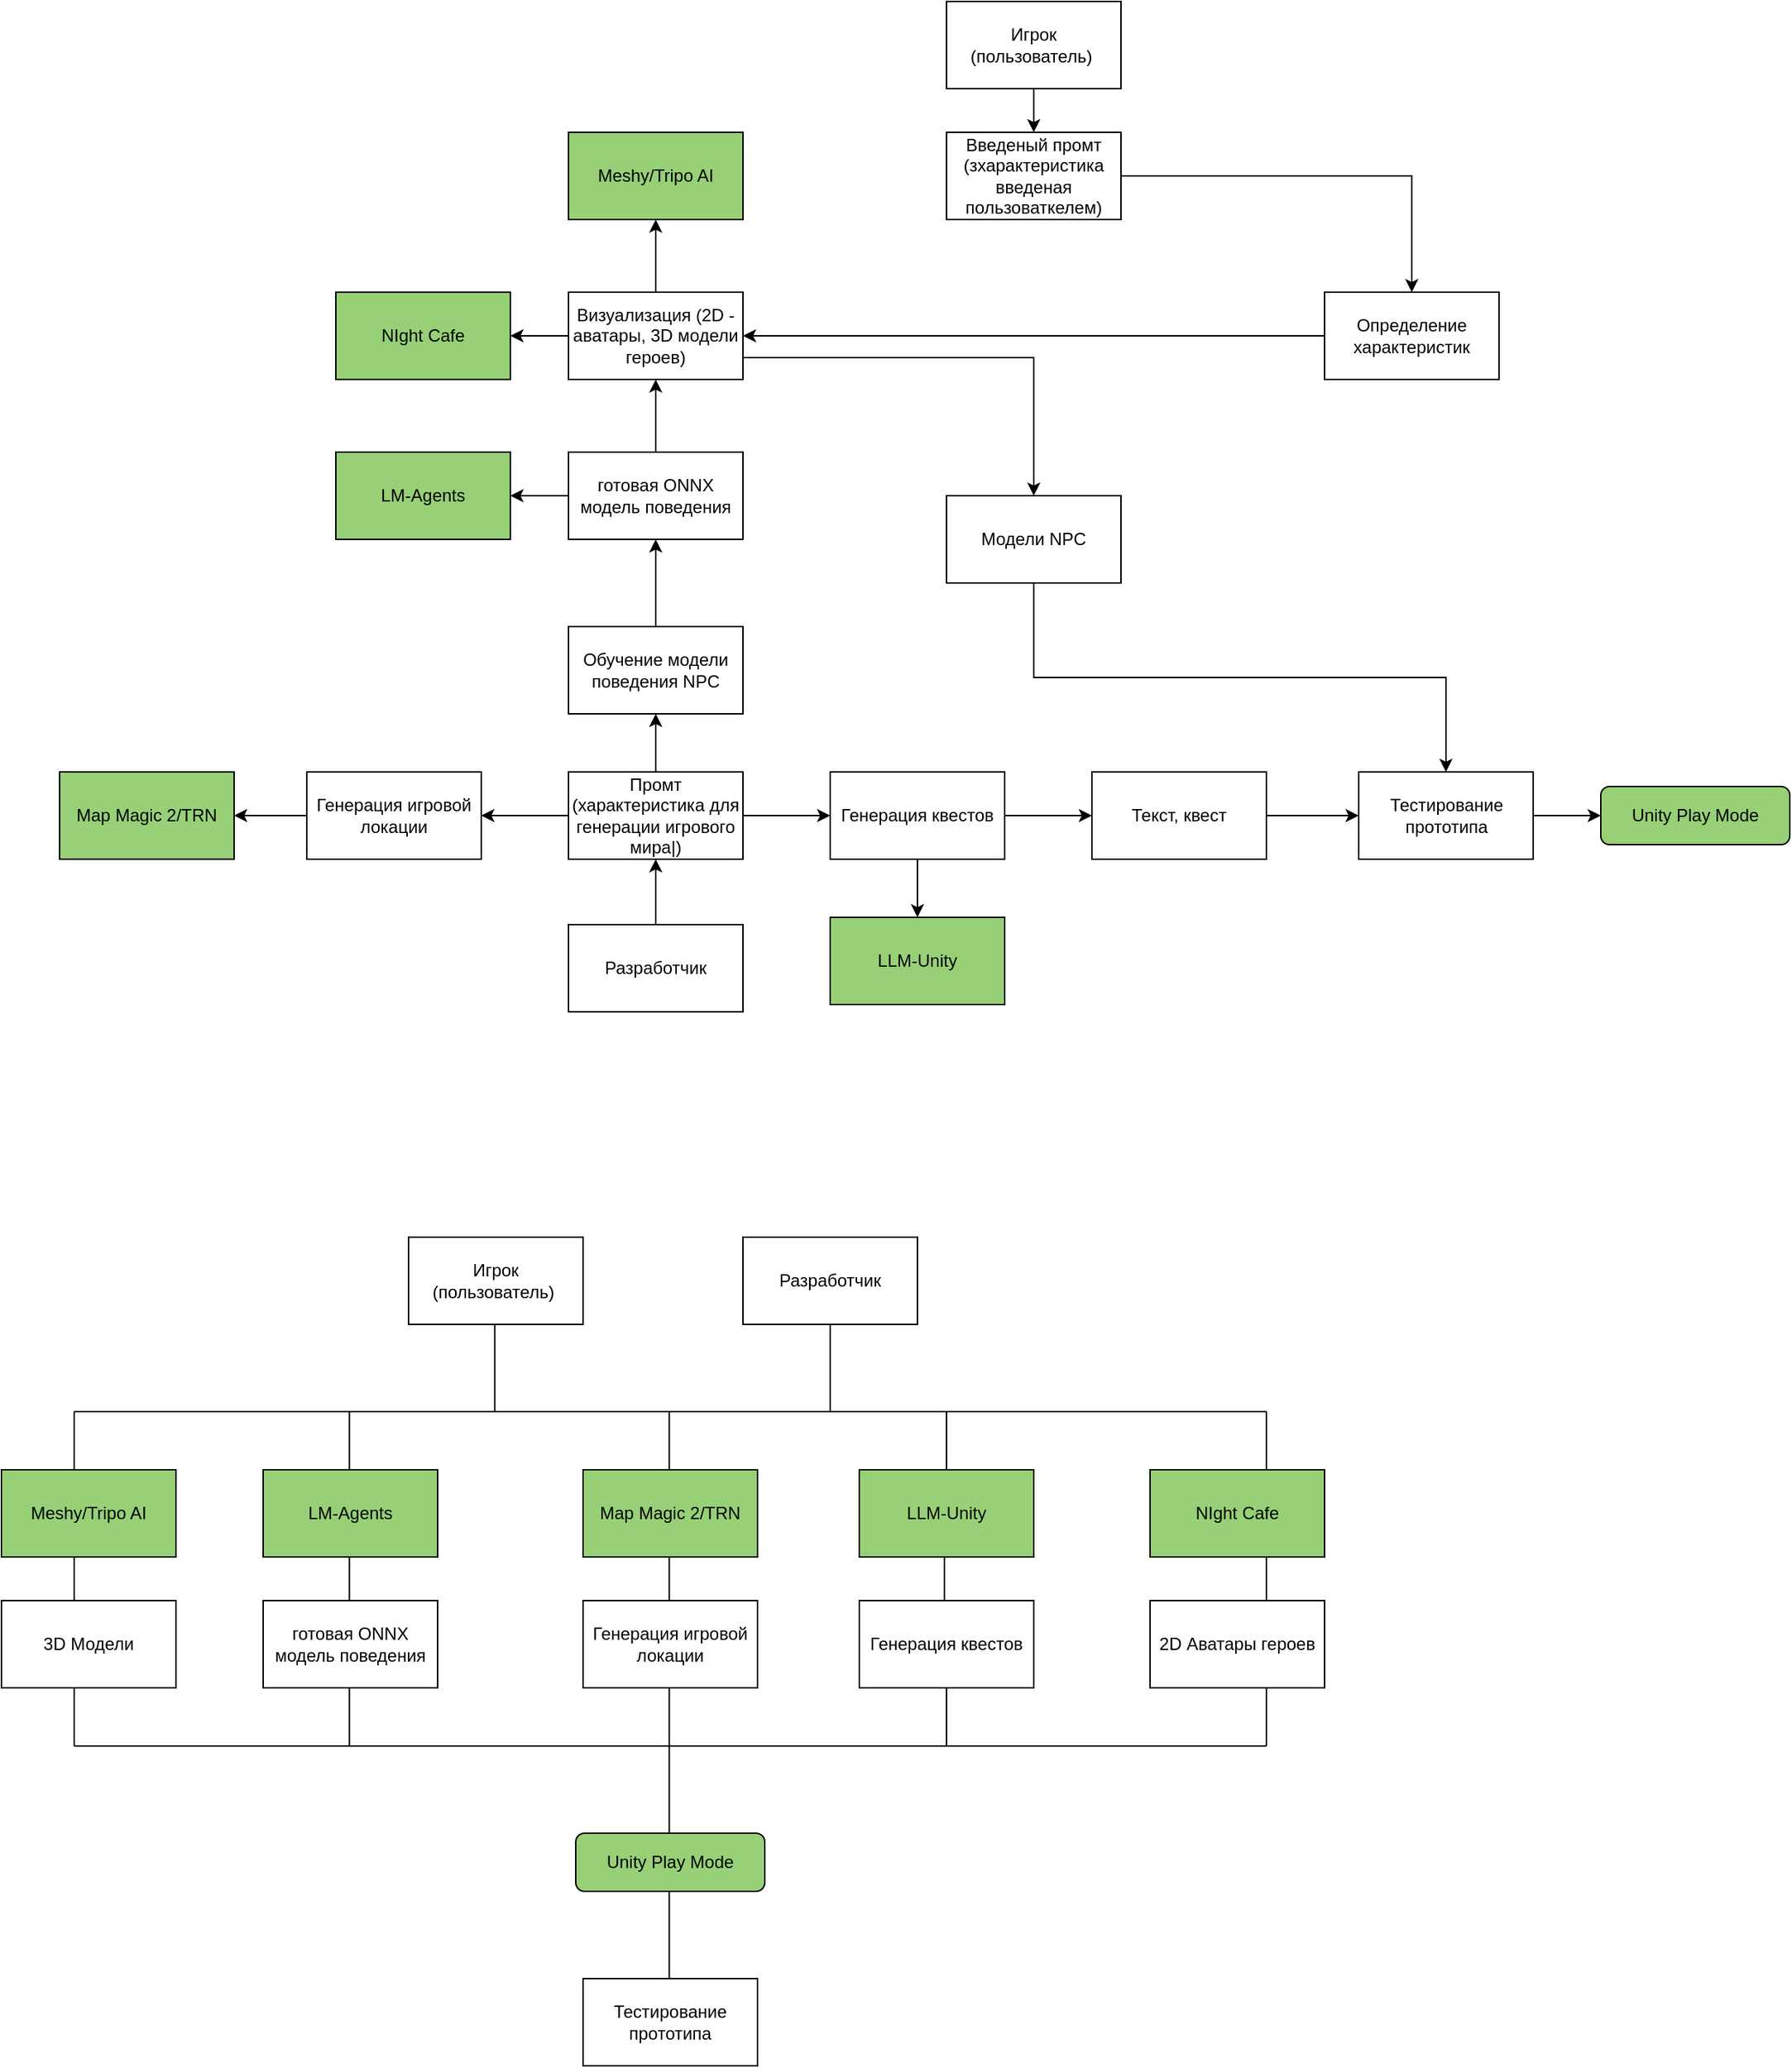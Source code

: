 <mxfile version="26.1.1">
  <diagram name="Страница — 1" id="m3AQor8A2__3hMZNVlKB">
    <mxGraphModel dx="2796" dy="2150" grid="1" gridSize="10" guides="1" tooltips="1" connect="1" arrows="1" fold="1" page="1" pageScale="1" pageWidth="827" pageHeight="1169" math="0" shadow="0">
      <root>
        <mxCell id="0" />
        <mxCell id="1" parent="0" />
        <mxCell id="ge_bev2wtaYdpL3XGFj8-35" style="edgeStyle=orthogonalEdgeStyle;rounded=0;orthogonalLoop=1;jettySize=auto;html=1;exitX=0;exitY=0.5;exitDx=0;exitDy=0;" edge="1" parent="1" source="ge_bev2wtaYdpL3XGFj8-3" target="ge_bev2wtaYdpL3XGFj8-6">
          <mxGeometry relative="1" as="geometry" />
        </mxCell>
        <mxCell id="ge_bev2wtaYdpL3XGFj8-3" value="Определение характеристик" style="rounded=0;whiteSpace=wrap;html=1;" vertex="1" parent="1">
          <mxGeometry x="390" y="120" width="120" height="60" as="geometry" />
        </mxCell>
        <mxCell id="ge_bev2wtaYdpL3XGFj8-37" style="edgeStyle=orthogonalEdgeStyle;rounded=0;orthogonalLoop=1;jettySize=auto;html=1;exitX=0.5;exitY=1;exitDx=0;exitDy=0;entryX=0.5;entryY=0;entryDx=0;entryDy=0;" edge="1" parent="1" source="ge_bev2wtaYdpL3XGFj8-4" target="ge_bev2wtaYdpL3XGFj8-21">
          <mxGeometry relative="1" as="geometry" />
        </mxCell>
        <mxCell id="ge_bev2wtaYdpL3XGFj8-4" value="Модели NPC" style="rounded=0;whiteSpace=wrap;html=1;" vertex="1" parent="1">
          <mxGeometry x="130" y="260" width="120" height="60" as="geometry" />
        </mxCell>
        <mxCell id="ge_bev2wtaYdpL3XGFj8-17" style="edgeStyle=orthogonalEdgeStyle;rounded=0;orthogonalLoop=1;jettySize=auto;html=1;exitX=0;exitY=0.5;exitDx=0;exitDy=0;entryX=1;entryY=0.5;entryDx=0;entryDy=0;" edge="1" parent="1" source="ge_bev2wtaYdpL3XGFj8-5" target="ge_bev2wtaYdpL3XGFj8-16">
          <mxGeometry relative="1" as="geometry" />
        </mxCell>
        <mxCell id="ge_bev2wtaYdpL3XGFj8-22" style="edgeStyle=orthogonalEdgeStyle;rounded=0;orthogonalLoop=1;jettySize=auto;html=1;exitX=0.5;exitY=0;exitDx=0;exitDy=0;entryX=0.5;entryY=1;entryDx=0;entryDy=0;" edge="1" parent="1" source="ge_bev2wtaYdpL3XGFj8-5" target="ge_bev2wtaYdpL3XGFj8-6">
          <mxGeometry relative="1" as="geometry" />
        </mxCell>
        <mxCell id="ge_bev2wtaYdpL3XGFj8-5" value="готовая ONNX модель поведения" style="rounded=0;whiteSpace=wrap;html=1;" vertex="1" parent="1">
          <mxGeometry x="-130" y="230" width="120" height="60" as="geometry" />
        </mxCell>
        <mxCell id="ge_bev2wtaYdpL3XGFj8-36" style="edgeStyle=orthogonalEdgeStyle;rounded=0;orthogonalLoop=1;jettySize=auto;html=1;exitX=1;exitY=0.75;exitDx=0;exitDy=0;entryX=0.5;entryY=0;entryDx=0;entryDy=0;" edge="1" parent="1" source="ge_bev2wtaYdpL3XGFj8-6" target="ge_bev2wtaYdpL3XGFj8-4">
          <mxGeometry relative="1" as="geometry" />
        </mxCell>
        <mxCell id="ge_bev2wtaYdpL3XGFj8-40" style="edgeStyle=orthogonalEdgeStyle;rounded=0;orthogonalLoop=1;jettySize=auto;html=1;exitX=0.5;exitY=0;exitDx=0;exitDy=0;entryX=0.5;entryY=1;entryDx=0;entryDy=0;" edge="1" parent="1" source="ge_bev2wtaYdpL3XGFj8-6" target="ge_bev2wtaYdpL3XGFj8-38">
          <mxGeometry relative="1" as="geometry" />
        </mxCell>
        <mxCell id="ge_bev2wtaYdpL3XGFj8-44" style="edgeStyle=orthogonalEdgeStyle;rounded=0;orthogonalLoop=1;jettySize=auto;html=1;exitX=0;exitY=0.5;exitDx=0;exitDy=0;entryX=1;entryY=0.5;entryDx=0;entryDy=0;" edge="1" parent="1" source="ge_bev2wtaYdpL3XGFj8-6" target="ge_bev2wtaYdpL3XGFj8-43">
          <mxGeometry relative="1" as="geometry" />
        </mxCell>
        <mxCell id="ge_bev2wtaYdpL3XGFj8-6" value="Визуализация (2D - аватары, 3D модели героев)" style="rounded=0;whiteSpace=wrap;html=1;" vertex="1" parent="1">
          <mxGeometry x="-130" y="120" width="120" height="60" as="geometry" />
        </mxCell>
        <mxCell id="ge_bev2wtaYdpL3XGFj8-34" style="edgeStyle=orthogonalEdgeStyle;rounded=0;orthogonalLoop=1;jettySize=auto;html=1;exitX=1;exitY=0.5;exitDx=0;exitDy=0;entryX=0.5;entryY=0;entryDx=0;entryDy=0;" edge="1" parent="1" source="ge_bev2wtaYdpL3XGFj8-7" target="ge_bev2wtaYdpL3XGFj8-3">
          <mxGeometry relative="1" as="geometry" />
        </mxCell>
        <mxCell id="ge_bev2wtaYdpL3XGFj8-7" value="Введеный промт&lt;br&gt;(зхарактеристика введеная пользоваткелем)" style="rounded=0;whiteSpace=wrap;html=1;" vertex="1" parent="1">
          <mxGeometry x="130" y="10" width="120" height="60" as="geometry" />
        </mxCell>
        <mxCell id="ge_bev2wtaYdpL3XGFj8-13" style="edgeStyle=orthogonalEdgeStyle;rounded=0;orthogonalLoop=1;jettySize=auto;html=1;exitX=0.5;exitY=1;exitDx=0;exitDy=0;entryX=0.5;entryY=0;entryDx=0;entryDy=0;" edge="1" parent="1" source="ge_bev2wtaYdpL3XGFj8-8" target="ge_bev2wtaYdpL3XGFj8-7">
          <mxGeometry relative="1" as="geometry" />
        </mxCell>
        <mxCell id="ge_bev2wtaYdpL3XGFj8-8" value="Игрок (пользователь)&amp;nbsp;" style="rounded=0;whiteSpace=wrap;html=1;" vertex="1" parent="1">
          <mxGeometry x="130" y="-80" width="120" height="60" as="geometry" />
        </mxCell>
        <mxCell id="ge_bev2wtaYdpL3XGFj8-12" style="edgeStyle=orthogonalEdgeStyle;rounded=0;orthogonalLoop=1;jettySize=auto;html=1;exitX=0.5;exitY=0;exitDx=0;exitDy=0;entryX=0.5;entryY=1;entryDx=0;entryDy=0;" edge="1" parent="1" source="ge_bev2wtaYdpL3XGFj8-10" target="ge_bev2wtaYdpL3XGFj8-11">
          <mxGeometry relative="1" as="geometry" />
        </mxCell>
        <mxCell id="ge_bev2wtaYdpL3XGFj8-10" value="Разработчик" style="rounded=0;whiteSpace=wrap;html=1;" vertex="1" parent="1">
          <mxGeometry x="-130" y="555" width="120" height="60" as="geometry" />
        </mxCell>
        <mxCell id="ge_bev2wtaYdpL3XGFj8-18" style="edgeStyle=orthogonalEdgeStyle;rounded=0;orthogonalLoop=1;jettySize=auto;html=1;exitX=0.5;exitY=0;exitDx=0;exitDy=0;entryX=0.5;entryY=1;entryDx=0;entryDy=0;" edge="1" parent="1" source="ge_bev2wtaYdpL3XGFj8-11" target="ge_bev2wtaYdpL3XGFj8-15">
          <mxGeometry relative="1" as="geometry" />
        </mxCell>
        <mxCell id="ge_bev2wtaYdpL3XGFj8-19" style="edgeStyle=orthogonalEdgeStyle;rounded=0;orthogonalLoop=1;jettySize=auto;html=1;exitX=1;exitY=0.5;exitDx=0;exitDy=0;entryX=0;entryY=0.5;entryDx=0;entryDy=0;" edge="1" parent="1" source="ge_bev2wtaYdpL3XGFj8-11" target="ge_bev2wtaYdpL3XGFj8-14">
          <mxGeometry relative="1" as="geometry" />
        </mxCell>
        <mxCell id="ge_bev2wtaYdpL3XGFj8-30" style="edgeStyle=orthogonalEdgeStyle;rounded=0;orthogonalLoop=1;jettySize=auto;html=1;exitX=0;exitY=0.5;exitDx=0;exitDy=0;entryX=1;entryY=0.5;entryDx=0;entryDy=0;" edge="1" parent="1" source="ge_bev2wtaYdpL3XGFj8-11" target="ge_bev2wtaYdpL3XGFj8-29">
          <mxGeometry relative="1" as="geometry" />
        </mxCell>
        <mxCell id="ge_bev2wtaYdpL3XGFj8-11" value="Промт (характеристика для генерации игрового мира|)" style="rounded=0;whiteSpace=wrap;html=1;" vertex="1" parent="1">
          <mxGeometry x="-130" y="450" width="120" height="60" as="geometry" />
        </mxCell>
        <mxCell id="ge_bev2wtaYdpL3XGFj8-25" style="edgeStyle=orthogonalEdgeStyle;rounded=0;orthogonalLoop=1;jettySize=auto;html=1;exitX=0.5;exitY=1;exitDx=0;exitDy=0;entryX=0.5;entryY=0;entryDx=0;entryDy=0;" edge="1" parent="1" source="ge_bev2wtaYdpL3XGFj8-14" target="ge_bev2wtaYdpL3XGFj8-24">
          <mxGeometry relative="1" as="geometry" />
        </mxCell>
        <mxCell id="ge_bev2wtaYdpL3XGFj8-26" style="edgeStyle=orthogonalEdgeStyle;rounded=0;orthogonalLoop=1;jettySize=auto;html=1;exitX=1;exitY=0.5;exitDx=0;exitDy=0;entryX=0;entryY=0.5;entryDx=0;entryDy=0;" edge="1" parent="1" source="ge_bev2wtaYdpL3XGFj8-14" target="ge_bev2wtaYdpL3XGFj8-20">
          <mxGeometry relative="1" as="geometry" />
        </mxCell>
        <mxCell id="ge_bev2wtaYdpL3XGFj8-14" value="Генерация квестов" style="rounded=0;whiteSpace=wrap;html=1;" vertex="1" parent="1">
          <mxGeometry x="50" y="450" width="120" height="60" as="geometry" />
        </mxCell>
        <mxCell id="ge_bev2wtaYdpL3XGFj8-23" style="edgeStyle=orthogonalEdgeStyle;rounded=0;orthogonalLoop=1;jettySize=auto;html=1;exitX=0.5;exitY=0;exitDx=0;exitDy=0;entryX=0.5;entryY=1;entryDx=0;entryDy=0;" edge="1" parent="1" source="ge_bev2wtaYdpL3XGFj8-15" target="ge_bev2wtaYdpL3XGFj8-5">
          <mxGeometry relative="1" as="geometry" />
        </mxCell>
        <mxCell id="ge_bev2wtaYdpL3XGFj8-15" value="Обучение модели поведения NPC" style="rounded=0;whiteSpace=wrap;html=1;" vertex="1" parent="1">
          <mxGeometry x="-130" y="350" width="120" height="60" as="geometry" />
        </mxCell>
        <mxCell id="ge_bev2wtaYdpL3XGFj8-16" value="LM-Agents" style="rounded=0;whiteSpace=wrap;html=1;fillColor=#97D077;" vertex="1" parent="1">
          <mxGeometry x="-290" y="230" width="120" height="60" as="geometry" />
        </mxCell>
        <mxCell id="ge_bev2wtaYdpL3XGFj8-27" style="edgeStyle=orthogonalEdgeStyle;rounded=0;orthogonalLoop=1;jettySize=auto;html=1;exitX=1;exitY=0.5;exitDx=0;exitDy=0;entryX=0;entryY=0.5;entryDx=0;entryDy=0;" edge="1" parent="1" source="ge_bev2wtaYdpL3XGFj8-20" target="ge_bev2wtaYdpL3XGFj8-21">
          <mxGeometry relative="1" as="geometry" />
        </mxCell>
        <mxCell id="ge_bev2wtaYdpL3XGFj8-20" value="Текст, квест" style="rounded=0;whiteSpace=wrap;html=1;" vertex="1" parent="1">
          <mxGeometry x="230" y="450" width="120" height="60" as="geometry" />
        </mxCell>
        <mxCell id="ge_bev2wtaYdpL3XGFj8-85" style="edgeStyle=orthogonalEdgeStyle;rounded=0;orthogonalLoop=1;jettySize=auto;html=1;exitX=1;exitY=0.5;exitDx=0;exitDy=0;entryX=0;entryY=0.5;entryDx=0;entryDy=0;" edge="1" parent="1" source="ge_bev2wtaYdpL3XGFj8-21" target="ge_bev2wtaYdpL3XGFj8-84">
          <mxGeometry relative="1" as="geometry" />
        </mxCell>
        <mxCell id="ge_bev2wtaYdpL3XGFj8-21" value="Тестирование прототипа" style="rounded=0;whiteSpace=wrap;html=1;" vertex="1" parent="1">
          <mxGeometry x="413.5" y="450" width="120" height="60" as="geometry" />
        </mxCell>
        <mxCell id="ge_bev2wtaYdpL3XGFj8-24" value="LLM-Unity" style="rounded=0;whiteSpace=wrap;html=1;fillColor=#97D077;" vertex="1" parent="1">
          <mxGeometry x="50" y="550" width="120" height="60" as="geometry" />
        </mxCell>
        <mxCell id="ge_bev2wtaYdpL3XGFj8-42" style="edgeStyle=orthogonalEdgeStyle;rounded=0;orthogonalLoop=1;jettySize=auto;html=1;exitX=0;exitY=0.5;exitDx=0;exitDy=0;entryX=1;entryY=0.5;entryDx=0;entryDy=0;" edge="1" parent="1" source="ge_bev2wtaYdpL3XGFj8-29" target="ge_bev2wtaYdpL3XGFj8-41">
          <mxGeometry relative="1" as="geometry" />
        </mxCell>
        <mxCell id="ge_bev2wtaYdpL3XGFj8-29" value="Генерация игровой локации" style="rounded=0;whiteSpace=wrap;html=1;" vertex="1" parent="1">
          <mxGeometry x="-310" y="450" width="120" height="60" as="geometry" />
        </mxCell>
        <mxCell id="ge_bev2wtaYdpL3XGFj8-38" value="Meshy/Tripo AI" style="rounded=0;whiteSpace=wrap;html=1;fillColor=#97D077;" vertex="1" parent="1">
          <mxGeometry x="-130" y="10" width="120" height="60" as="geometry" />
        </mxCell>
        <mxCell id="ge_bev2wtaYdpL3XGFj8-41" value="Map Magic 2/TRN" style="rounded=0;whiteSpace=wrap;html=1;fillColor=#97D077;" vertex="1" parent="1">
          <mxGeometry x="-480" y="450" width="120" height="60" as="geometry" />
        </mxCell>
        <mxCell id="ge_bev2wtaYdpL3XGFj8-43" value="NIght Cafe" style="rounded=0;whiteSpace=wrap;html=1;fillColor=#97D077;" vertex="1" parent="1">
          <mxGeometry x="-290" y="120" width="120" height="60" as="geometry" />
        </mxCell>
        <mxCell id="ge_bev2wtaYdpL3XGFj8-45" value="LLM-Unity" style="rounded=0;whiteSpace=wrap;html=1;fillColor=#97D077;" vertex="1" parent="1">
          <mxGeometry x="70" y="930" width="120" height="60" as="geometry" />
        </mxCell>
        <mxCell id="ge_bev2wtaYdpL3XGFj8-46" value="Map Magic 2/TRN" style="rounded=0;whiteSpace=wrap;html=1;fillColor=#97D077;" vertex="1" parent="1">
          <mxGeometry x="-120" y="930" width="120" height="60" as="geometry" />
        </mxCell>
        <mxCell id="ge_bev2wtaYdpL3XGFj8-47" value="LM-Agents" style="rounded=0;whiteSpace=wrap;html=1;fillColor=#97D077;" vertex="1" parent="1">
          <mxGeometry x="-340" y="930" width="120" height="60" as="geometry" />
        </mxCell>
        <mxCell id="ge_bev2wtaYdpL3XGFj8-48" value="NIght Cafe" style="rounded=0;whiteSpace=wrap;html=1;fillColor=#97D077;" vertex="1" parent="1">
          <mxGeometry x="270" y="930" width="120" height="60" as="geometry" />
        </mxCell>
        <mxCell id="ge_bev2wtaYdpL3XGFj8-49" value="Meshy/Tripo AI" style="rounded=0;whiteSpace=wrap;html=1;fillColor=#97D077;" vertex="1" parent="1">
          <mxGeometry x="-520" y="930" width="120" height="60" as="geometry" />
        </mxCell>
        <mxCell id="ge_bev2wtaYdpL3XGFj8-50" value="готовая ONNX модель поведения" style="rounded=0;whiteSpace=wrap;html=1;" vertex="1" parent="1">
          <mxGeometry x="-340" y="1020" width="120" height="60" as="geometry" />
        </mxCell>
        <mxCell id="ge_bev2wtaYdpL3XGFj8-51" value="Генерация квестов" style="rounded=0;whiteSpace=wrap;html=1;" vertex="1" parent="1">
          <mxGeometry x="70" y="1020" width="120" height="60" as="geometry" />
        </mxCell>
        <mxCell id="ge_bev2wtaYdpL3XGFj8-52" value="2D Аватары героев" style="rounded=0;whiteSpace=wrap;html=1;" vertex="1" parent="1">
          <mxGeometry x="270" y="1020" width="120" height="60" as="geometry" />
        </mxCell>
        <mxCell id="ge_bev2wtaYdpL3XGFj8-53" value="Генерация игровой локации" style="rounded=0;whiteSpace=wrap;html=1;" vertex="1" parent="1">
          <mxGeometry x="-120" y="1020" width="120" height="60" as="geometry" />
        </mxCell>
        <mxCell id="ge_bev2wtaYdpL3XGFj8-54" value="3D Модели" style="rounded=0;whiteSpace=wrap;html=1;" vertex="1" parent="1">
          <mxGeometry x="-520" y="1020" width="120" height="60" as="geometry" />
        </mxCell>
        <mxCell id="ge_bev2wtaYdpL3XGFj8-55" value="Игрок (пользователь)&amp;nbsp;" style="rounded=0;whiteSpace=wrap;html=1;" vertex="1" parent="1">
          <mxGeometry x="-240" y="770" width="120" height="60" as="geometry" />
        </mxCell>
        <mxCell id="ge_bev2wtaYdpL3XGFj8-56" value="Разработчик" style="rounded=0;whiteSpace=wrap;html=1;" vertex="1" parent="1">
          <mxGeometry x="-10" y="770" width="120" height="60" as="geometry" />
        </mxCell>
        <mxCell id="ge_bev2wtaYdpL3XGFj8-57" value="" style="endArrow=none;html=1;rounded=0;" edge="1" parent="1">
          <mxGeometry width="50" height="50" relative="1" as="geometry">
            <mxPoint x="-470" y="890" as="sourcePoint" />
            <mxPoint x="350" y="890" as="targetPoint" />
          </mxGeometry>
        </mxCell>
        <mxCell id="ge_bev2wtaYdpL3XGFj8-59" value="" style="endArrow=none;html=1;rounded=0;" edge="1" parent="1">
          <mxGeometry width="50" height="50" relative="1" as="geometry">
            <mxPoint x="-180.71" y="890" as="sourcePoint" />
            <mxPoint x="-180.71" y="830" as="targetPoint" />
          </mxGeometry>
        </mxCell>
        <mxCell id="ge_bev2wtaYdpL3XGFj8-60" value="" style="endArrow=none;html=1;rounded=0;" edge="1" parent="1">
          <mxGeometry width="50" height="50" relative="1" as="geometry">
            <mxPoint x="50" y="890" as="sourcePoint" />
            <mxPoint x="50" y="830" as="targetPoint" />
          </mxGeometry>
        </mxCell>
        <mxCell id="ge_bev2wtaYdpL3XGFj8-61" value="" style="endArrow=none;html=1;rounded=0;" edge="1" parent="1">
          <mxGeometry width="50" height="50" relative="1" as="geometry">
            <mxPoint x="-280.71" y="930" as="sourcePoint" />
            <mxPoint x="-280.71" y="890" as="targetPoint" />
          </mxGeometry>
        </mxCell>
        <mxCell id="ge_bev2wtaYdpL3XGFj8-62" value="" style="endArrow=none;html=1;rounded=0;" edge="1" parent="1">
          <mxGeometry width="50" height="50" relative="1" as="geometry">
            <mxPoint x="-470" y="930" as="sourcePoint" />
            <mxPoint x="-470" y="890" as="targetPoint" />
          </mxGeometry>
        </mxCell>
        <mxCell id="ge_bev2wtaYdpL3XGFj8-63" value="" style="endArrow=none;html=1;rounded=0;" edge="1" parent="1">
          <mxGeometry width="50" height="50" relative="1" as="geometry">
            <mxPoint x="-60.71" y="930" as="sourcePoint" />
            <mxPoint x="-60.71" y="890" as="targetPoint" />
          </mxGeometry>
        </mxCell>
        <mxCell id="ge_bev2wtaYdpL3XGFj8-64" value="" style="endArrow=none;html=1;rounded=0;" edge="1" parent="1">
          <mxGeometry width="50" height="50" relative="1" as="geometry">
            <mxPoint x="130" y="930" as="sourcePoint" />
            <mxPoint x="130" y="890" as="targetPoint" />
          </mxGeometry>
        </mxCell>
        <mxCell id="ge_bev2wtaYdpL3XGFj8-65" value="" style="endArrow=none;html=1;rounded=0;" edge="1" parent="1">
          <mxGeometry width="50" height="50" relative="1" as="geometry">
            <mxPoint x="350.0" y="930" as="sourcePoint" />
            <mxPoint x="350.0" y="890" as="targetPoint" />
          </mxGeometry>
        </mxCell>
        <mxCell id="ge_bev2wtaYdpL3XGFj8-66" value="" style="endArrow=none;html=1;rounded=0;" edge="1" parent="1">
          <mxGeometry width="50" height="50" relative="1" as="geometry">
            <mxPoint x="-470" y="1020" as="sourcePoint" />
            <mxPoint x="-470" y="990" as="targetPoint" />
          </mxGeometry>
        </mxCell>
        <mxCell id="ge_bev2wtaYdpL3XGFj8-67" value="Тестирование прототипа" style="rounded=0;whiteSpace=wrap;html=1;" vertex="1" parent="1">
          <mxGeometry x="-120" y="1280" width="120" height="60" as="geometry" />
        </mxCell>
        <mxCell id="ge_bev2wtaYdpL3XGFj8-68" value="" style="endArrow=none;html=1;rounded=0;" edge="1" parent="1">
          <mxGeometry width="50" height="50" relative="1" as="geometry">
            <mxPoint x="-470" y="1120" as="sourcePoint" />
            <mxPoint x="350" y="1120" as="targetPoint" />
          </mxGeometry>
        </mxCell>
        <mxCell id="ge_bev2wtaYdpL3XGFj8-69" value="" style="endArrow=none;html=1;rounded=0;" edge="1" parent="1">
          <mxGeometry width="50" height="50" relative="1" as="geometry">
            <mxPoint x="-470" y="1120" as="sourcePoint" />
            <mxPoint x="-470" y="1080" as="targetPoint" />
          </mxGeometry>
        </mxCell>
        <mxCell id="ge_bev2wtaYdpL3XGFj8-70" value="" style="endArrow=none;html=1;rounded=0;" edge="1" parent="1">
          <mxGeometry width="50" height="50" relative="1" as="geometry">
            <mxPoint x="350" y="1120" as="sourcePoint" />
            <mxPoint x="350" y="1080" as="targetPoint" />
          </mxGeometry>
        </mxCell>
        <mxCell id="ge_bev2wtaYdpL3XGFj8-71" value="" style="endArrow=none;html=1;rounded=0;" edge="1" parent="1">
          <mxGeometry width="50" height="50" relative="1" as="geometry">
            <mxPoint x="-280.71" y="1120" as="sourcePoint" />
            <mxPoint x="-280.71" y="1080" as="targetPoint" />
          </mxGeometry>
        </mxCell>
        <mxCell id="ge_bev2wtaYdpL3XGFj8-72" value="" style="endArrow=none;html=1;rounded=0;" edge="1" parent="1">
          <mxGeometry width="50" height="50" relative="1" as="geometry">
            <mxPoint x="-60.71" y="1120" as="sourcePoint" />
            <mxPoint x="-60.71" y="1080" as="targetPoint" />
          </mxGeometry>
        </mxCell>
        <mxCell id="ge_bev2wtaYdpL3XGFj8-73" value="" style="endArrow=none;html=1;rounded=0;" edge="1" parent="1">
          <mxGeometry width="50" height="50" relative="1" as="geometry">
            <mxPoint x="130" y="1120" as="sourcePoint" />
            <mxPoint x="130" y="1080" as="targetPoint" />
          </mxGeometry>
        </mxCell>
        <mxCell id="ge_bev2wtaYdpL3XGFj8-77" value="" style="endArrow=none;html=1;rounded=0;" edge="1" parent="1">
          <mxGeometry width="50" height="50" relative="1" as="geometry">
            <mxPoint x="-280.71" y="1020" as="sourcePoint" />
            <mxPoint x="-280.71" y="990" as="targetPoint" />
          </mxGeometry>
        </mxCell>
        <mxCell id="ge_bev2wtaYdpL3XGFj8-78" value="" style="endArrow=none;html=1;rounded=0;" edge="1" parent="1">
          <mxGeometry width="50" height="50" relative="1" as="geometry">
            <mxPoint x="-60.71" y="1020" as="sourcePoint" />
            <mxPoint x="-60.71" y="990" as="targetPoint" />
          </mxGeometry>
        </mxCell>
        <mxCell id="ge_bev2wtaYdpL3XGFj8-79" value="" style="endArrow=none;html=1;rounded=0;" edge="1" parent="1">
          <mxGeometry width="50" height="50" relative="1" as="geometry">
            <mxPoint x="128.57" y="1020" as="sourcePoint" />
            <mxPoint x="128.57" y="990" as="targetPoint" />
          </mxGeometry>
        </mxCell>
        <mxCell id="ge_bev2wtaYdpL3XGFj8-80" value="" style="endArrow=none;html=1;rounded=0;" edge="1" parent="1">
          <mxGeometry width="50" height="50" relative="1" as="geometry">
            <mxPoint x="350" y="1020" as="sourcePoint" />
            <mxPoint x="350" y="990" as="targetPoint" />
          </mxGeometry>
        </mxCell>
        <mxCell id="ge_bev2wtaYdpL3XGFj8-81" value="" style="endArrow=none;html=1;rounded=0;" edge="1" parent="1">
          <mxGeometry width="50" height="50" relative="1" as="geometry">
            <mxPoint x="-60.71" y="1180" as="sourcePoint" />
            <mxPoint x="-60.71" y="1120" as="targetPoint" />
          </mxGeometry>
        </mxCell>
        <mxCell id="ge_bev2wtaYdpL3XGFj8-82" value="Unity Play Mode" style="rounded=1;whiteSpace=wrap;html=1;fillColor=#97D077;" vertex="1" parent="1">
          <mxGeometry x="-125" y="1180" width="130" height="40" as="geometry" />
        </mxCell>
        <mxCell id="ge_bev2wtaYdpL3XGFj8-83" value="" style="endArrow=none;html=1;rounded=0;" edge="1" parent="1">
          <mxGeometry width="50" height="50" relative="1" as="geometry">
            <mxPoint x="-60.71" y="1280" as="sourcePoint" />
            <mxPoint x="-60.71" y="1220" as="targetPoint" />
          </mxGeometry>
        </mxCell>
        <mxCell id="ge_bev2wtaYdpL3XGFj8-84" value="Unity Play Mode" style="rounded=1;whiteSpace=wrap;html=1;fillColor=#97D077;" vertex="1" parent="1">
          <mxGeometry x="580" y="460" width="130" height="40" as="geometry" />
        </mxCell>
      </root>
    </mxGraphModel>
  </diagram>
</mxfile>
